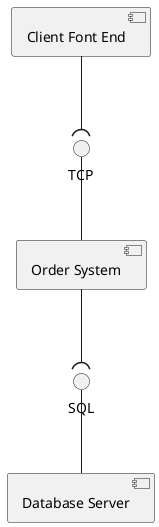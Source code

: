 @startuml 

[Client Font End] as User
[Order System] as System
[Database Server] as DataBase

User --( TCP 
TCP -- System
System --( SQL
SQL -- DataBase

@enduml
